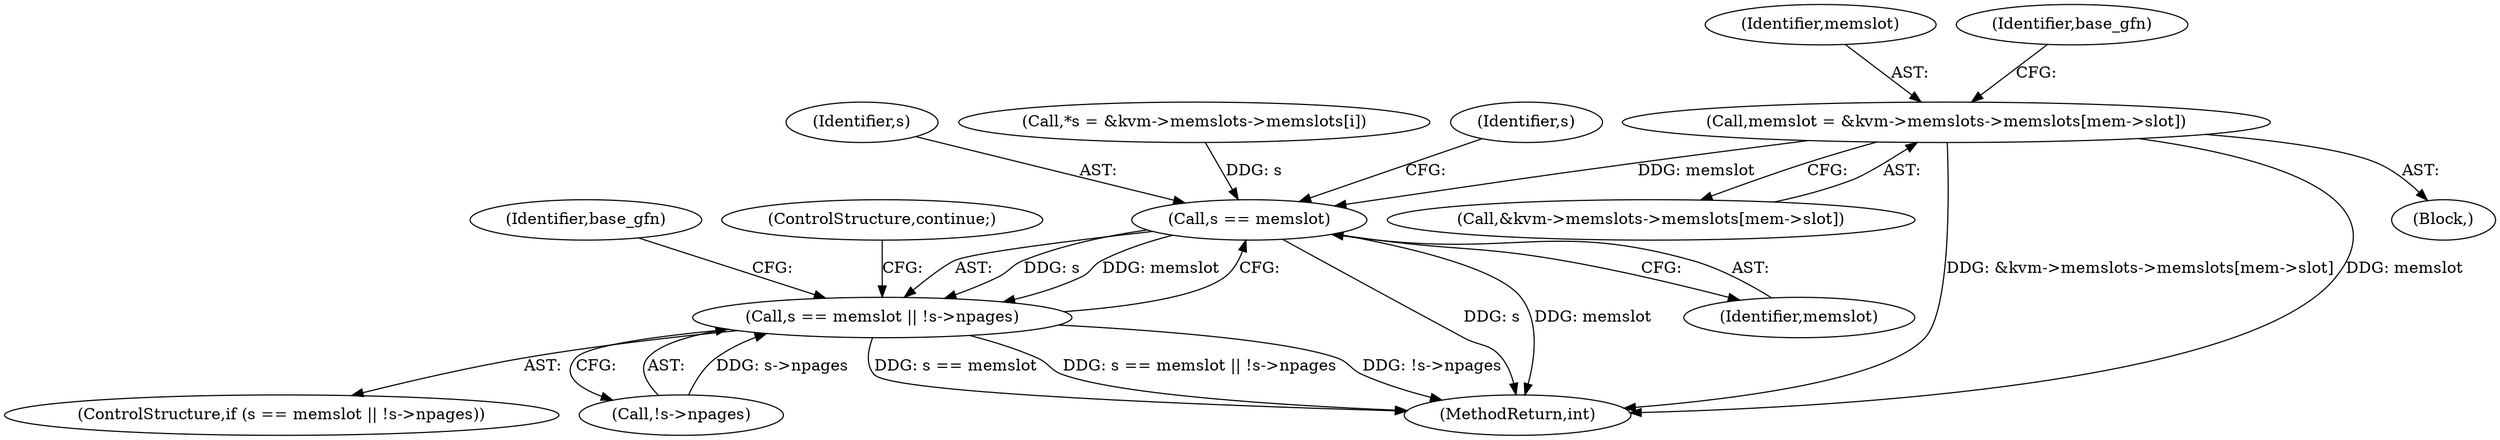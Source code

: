digraph "0_linux_fa3d315a4ce2c0891cdde262562e710d95fba19e@array" {
"1000179" [label="(Call,memslot = &kvm->memslots->memslots[mem->slot])"];
"1000286" [label="(Call,s == memslot)"];
"1000285" [label="(Call,s == memslot || !s->npages)"];
"1000284" [label="(ControlStructure,if (s == memslot || !s->npages))"];
"1000180" [label="(Identifier,memslot)"];
"1000181" [label="(Call,&kvm->memslots->memslots[mem->slot])"];
"1000179" [label="(Call,memslot = &kvm->memslots->memslots[mem->slot])"];
"1000299" [label="(Identifier,base_gfn)"];
"1000286" [label="(Call,s == memslot)"];
"1000287" [label="(Identifier,s)"];
"1000293" [label="(ControlStructure,continue;)"];
"1000632" [label="(MethodReturn,int)"];
"1000285" [label="(Call,s == memslot || !s->npages)"];
"1000288" [label="(Identifier,memslot)"];
"1000274" [label="(Call,*s = &kvm->memslots->memslots[i])"];
"1000116" [label="(Block,)"];
"1000289" [label="(Call,!s->npages)"];
"1000192" [label="(Identifier,base_gfn)"];
"1000291" [label="(Identifier,s)"];
"1000179" -> "1000116"  [label="AST: "];
"1000179" -> "1000181"  [label="CFG: "];
"1000180" -> "1000179"  [label="AST: "];
"1000181" -> "1000179"  [label="AST: "];
"1000192" -> "1000179"  [label="CFG: "];
"1000179" -> "1000632"  [label="DDG: &kvm->memslots->memslots[mem->slot]"];
"1000179" -> "1000632"  [label="DDG: memslot"];
"1000179" -> "1000286"  [label="DDG: memslot"];
"1000286" -> "1000285"  [label="AST: "];
"1000286" -> "1000288"  [label="CFG: "];
"1000287" -> "1000286"  [label="AST: "];
"1000288" -> "1000286"  [label="AST: "];
"1000291" -> "1000286"  [label="CFG: "];
"1000285" -> "1000286"  [label="CFG: "];
"1000286" -> "1000632"  [label="DDG: s"];
"1000286" -> "1000632"  [label="DDG: memslot"];
"1000286" -> "1000285"  [label="DDG: s"];
"1000286" -> "1000285"  [label="DDG: memslot"];
"1000274" -> "1000286"  [label="DDG: s"];
"1000285" -> "1000284"  [label="AST: "];
"1000285" -> "1000289"  [label="CFG: "];
"1000289" -> "1000285"  [label="AST: "];
"1000293" -> "1000285"  [label="CFG: "];
"1000299" -> "1000285"  [label="CFG: "];
"1000285" -> "1000632"  [label="DDG: s == memslot"];
"1000285" -> "1000632"  [label="DDG: s == memslot || !s->npages"];
"1000285" -> "1000632"  [label="DDG: !s->npages"];
"1000289" -> "1000285"  [label="DDG: s->npages"];
}
